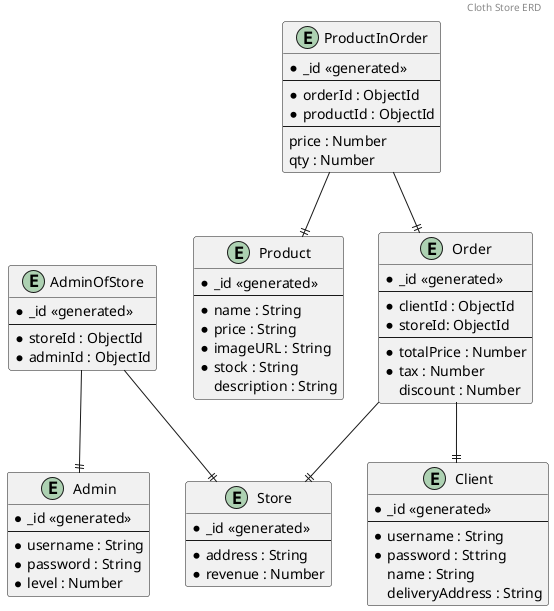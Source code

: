 @startuml Cloth Store ERD

header Cloth Store ERD

entity "Admin" as Admin {
    *_id <<generated>>
    --
    *username : String
    *password : String
    *level : Number
}

entity "Store" as Store {
    *_id <<generated>>
    --
    *address : String
    *revenue : Number
}

entity "Client" as Client {
    *_id <<generated>>
    --
    *username : String
    *password : Sttring
    name : String
    deliveryAddress : String
}

entity "Product" as Product {
    *_id <<generated>>
    --
    *name : String
    *price : String
    *imageURL : String
    *stock : String
    description : String
}

entity "Order" as Order {
    *_id <<generated>>
    --
    *clientId : ObjectId
    *storeId: ObjectId
    --
    *totalPrice : Number
    *tax : Number
    discount : Number
}

entity "AdminOfStore" as AdminOfStore {
    *_id <<generated>>
    --
    *storeId : ObjectId
    *adminId : ObjectId
}

entity "ProductInOrder" as ProductInOrder {
    *_id <<generated>>
    --
    *orderId : ObjectId
    *productId : ObjectId
    --
    price : Number
    qty : Number
}

AdminOfStore --|| Admin
AdminOfStore --|| Store
Order --|| Client
Order --|| Store
ProductInOrder --|| Order
ProductInOrder --|| Product

@enduml